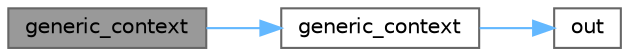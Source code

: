 digraph "generic_context"
{
 // LATEX_PDF_SIZE
  bgcolor="transparent";
  edge [fontname=Helvetica,fontsize=10,labelfontname=Helvetica,labelfontsize=10];
  node [fontname=Helvetica,fontsize=10,shape=box,height=0.2,width=0.4];
  rankdir="LR";
  Node1 [id="Node000001",label="generic_context",height=0.2,width=0.4,color="gray40", fillcolor="grey60", style="filled", fontcolor="black",tooltip=" "];
  Node1 -> Node2 [id="edge1_Node000001_Node000002",color="steelblue1",style="solid",tooltip=" "];
  Node2 [id="Node000002",label="generic_context",height=0.2,width=0.4,color="grey40", fillcolor="white", style="filled",URL="$classgeneric__context.html#aee57eb763a6a2461f38f19268e3379ce",tooltip=" "];
  Node2 -> Node3 [id="edge2_Node000002_Node000003",color="steelblue1",style="solid",tooltip=" "];
  Node3 [id="Node000003",label="out",height=0.2,width=0.4,color="grey40", fillcolor="white", style="filled",URL="$classgeneric__context.html#a7ac221990dacc67864362d6f9e3daae7",tooltip=" "];
}
